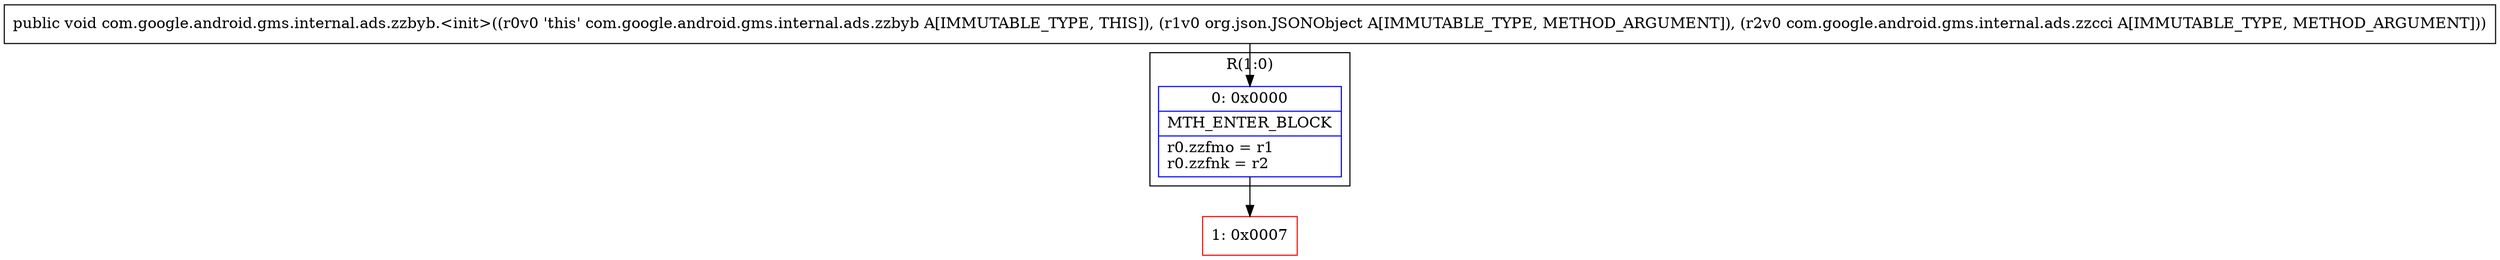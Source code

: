 digraph "CFG forcom.google.android.gms.internal.ads.zzbyb.\<init\>(Lorg\/json\/JSONObject;Lcom\/google\/android\/gms\/internal\/ads\/zzcci;)V" {
subgraph cluster_Region_2120318755 {
label = "R(1:0)";
node [shape=record,color=blue];
Node_0 [shape=record,label="{0\:\ 0x0000|MTH_ENTER_BLOCK\l|r0.zzfmo = r1\lr0.zzfnk = r2\l}"];
}
Node_1 [shape=record,color=red,label="{1\:\ 0x0007}"];
MethodNode[shape=record,label="{public void com.google.android.gms.internal.ads.zzbyb.\<init\>((r0v0 'this' com.google.android.gms.internal.ads.zzbyb A[IMMUTABLE_TYPE, THIS]), (r1v0 org.json.JSONObject A[IMMUTABLE_TYPE, METHOD_ARGUMENT]), (r2v0 com.google.android.gms.internal.ads.zzcci A[IMMUTABLE_TYPE, METHOD_ARGUMENT])) }"];
MethodNode -> Node_0;
Node_0 -> Node_1;
}


